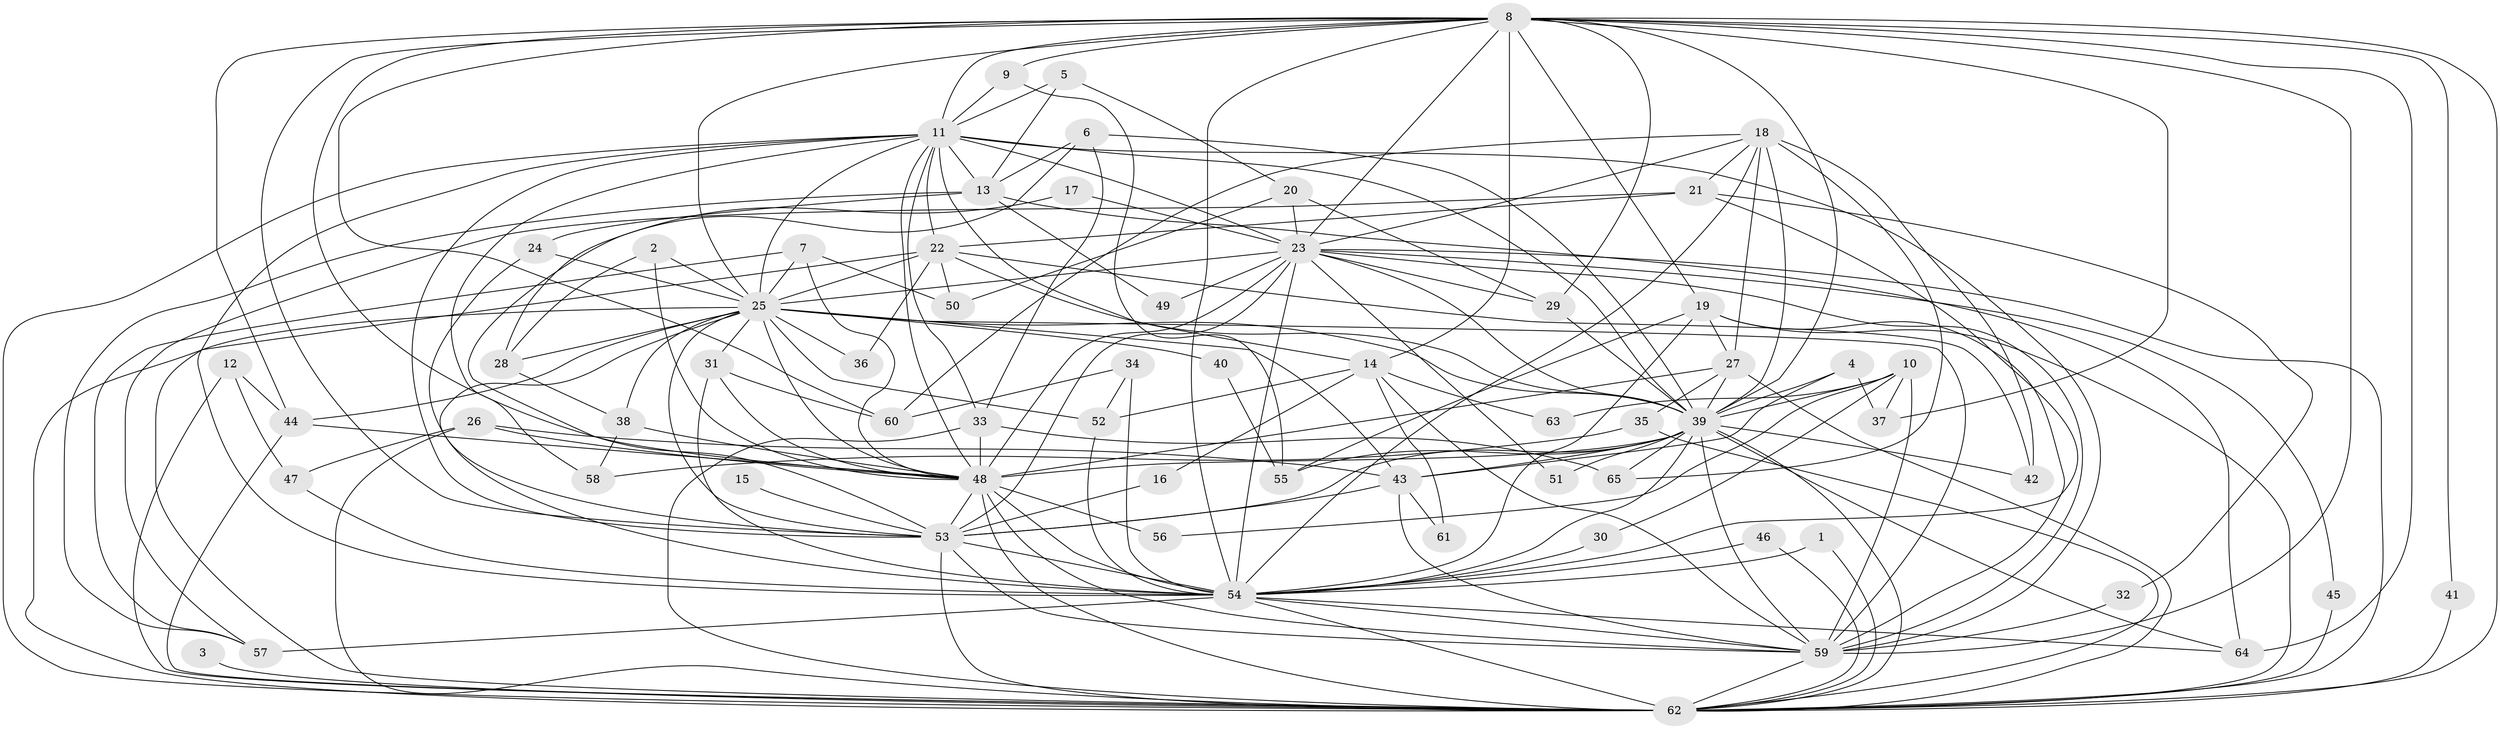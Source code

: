 // original degree distribution, {25: 0.015503875968992248, 22: 0.015503875968992248, 26: 0.015503875968992248, 18: 0.015503875968992248, 19: 0.007751937984496124, 28: 0.007751937984496124, 2: 0.5736434108527132, 3: 0.15503875968992248, 7: 0.015503875968992248, 6: 0.031007751937984496, 5: 0.015503875968992248, 4: 0.10852713178294573, 9: 0.007751937984496124, 8: 0.015503875968992248}
// Generated by graph-tools (version 1.1) at 2025/01/03/09/25 03:01:22]
// undirected, 65 vertices, 189 edges
graph export_dot {
graph [start="1"]
  node [color=gray90,style=filled];
  1;
  2;
  3;
  4;
  5;
  6;
  7;
  8;
  9;
  10;
  11;
  12;
  13;
  14;
  15;
  16;
  17;
  18;
  19;
  20;
  21;
  22;
  23;
  24;
  25;
  26;
  27;
  28;
  29;
  30;
  31;
  32;
  33;
  34;
  35;
  36;
  37;
  38;
  39;
  40;
  41;
  42;
  43;
  44;
  45;
  46;
  47;
  48;
  49;
  50;
  51;
  52;
  53;
  54;
  55;
  56;
  57;
  58;
  59;
  60;
  61;
  62;
  63;
  64;
  65;
  1 -- 54 [weight=1.0];
  1 -- 62 [weight=1.0];
  2 -- 25 [weight=1.0];
  2 -- 28 [weight=1.0];
  2 -- 48 [weight=1.0];
  3 -- 62 [weight=1.0];
  4 -- 37 [weight=1.0];
  4 -- 39 [weight=1.0];
  4 -- 43 [weight=1.0];
  5 -- 11 [weight=1.0];
  5 -- 13 [weight=1.0];
  5 -- 20 [weight=1.0];
  6 -- 13 [weight=1.0];
  6 -- 28 [weight=1.0];
  6 -- 33 [weight=1.0];
  6 -- 39 [weight=1.0];
  7 -- 25 [weight=1.0];
  7 -- 48 [weight=1.0];
  7 -- 50 [weight=1.0];
  7 -- 57 [weight=1.0];
  8 -- 9 [weight=1.0];
  8 -- 11 [weight=2.0];
  8 -- 14 [weight=2.0];
  8 -- 19 [weight=1.0];
  8 -- 23 [weight=2.0];
  8 -- 25 [weight=2.0];
  8 -- 29 [weight=1.0];
  8 -- 37 [weight=1.0];
  8 -- 39 [weight=3.0];
  8 -- 41 [weight=1.0];
  8 -- 44 [weight=1.0];
  8 -- 48 [weight=1.0];
  8 -- 53 [weight=1.0];
  8 -- 54 [weight=1.0];
  8 -- 59 [weight=2.0];
  8 -- 60 [weight=1.0];
  8 -- 62 [weight=2.0];
  8 -- 64 [weight=1.0];
  9 -- 11 [weight=1.0];
  9 -- 55 [weight=1.0];
  10 -- 30 [weight=1.0];
  10 -- 37 [weight=1.0];
  10 -- 39 [weight=2.0];
  10 -- 56 [weight=1.0];
  10 -- 59 [weight=2.0];
  10 -- 63 [weight=1.0];
  11 -- 13 [weight=1.0];
  11 -- 14 [weight=2.0];
  11 -- 22 [weight=1.0];
  11 -- 23 [weight=1.0];
  11 -- 25 [weight=2.0];
  11 -- 33 [weight=1.0];
  11 -- 39 [weight=1.0];
  11 -- 48 [weight=1.0];
  11 -- 53 [weight=1.0];
  11 -- 54 [weight=2.0];
  11 -- 58 [weight=1.0];
  11 -- 59 [weight=2.0];
  11 -- 62 [weight=1.0];
  12 -- 44 [weight=1.0];
  12 -- 47 [weight=1.0];
  12 -- 62 [weight=1.0];
  13 -- 24 [weight=1.0];
  13 -- 49 [weight=1.0];
  13 -- 57 [weight=1.0];
  13 -- 64 [weight=1.0];
  14 -- 16 [weight=1.0];
  14 -- 52 [weight=1.0];
  14 -- 59 [weight=1.0];
  14 -- 61 [weight=1.0];
  14 -- 63 [weight=1.0];
  15 -- 53 [weight=1.0];
  16 -- 53 [weight=1.0];
  17 -- 23 [weight=1.0];
  17 -- 53 [weight=1.0];
  18 -- 21 [weight=1.0];
  18 -- 23 [weight=1.0];
  18 -- 27 [weight=1.0];
  18 -- 39 [weight=1.0];
  18 -- 42 [weight=1.0];
  18 -- 54 [weight=1.0];
  18 -- 60 [weight=1.0];
  18 -- 65 [weight=1.0];
  19 -- 27 [weight=1.0];
  19 -- 54 [weight=1.0];
  19 -- 55 [weight=1.0];
  19 -- 59 [weight=1.0];
  19 -- 62 [weight=1.0];
  20 -- 23 [weight=1.0];
  20 -- 29 [weight=1.0];
  20 -- 50 [weight=1.0];
  21 -- 22 [weight=1.0];
  21 -- 32 [weight=1.0];
  21 -- 54 [weight=2.0];
  21 -- 57 [weight=1.0];
  22 -- 25 [weight=1.0];
  22 -- 36 [weight=1.0];
  22 -- 39 [weight=1.0];
  22 -- 42 [weight=1.0];
  22 -- 50 [weight=1.0];
  22 -- 62 [weight=1.0];
  23 -- 25 [weight=2.0];
  23 -- 29 [weight=1.0];
  23 -- 39 [weight=1.0];
  23 -- 45 [weight=1.0];
  23 -- 48 [weight=1.0];
  23 -- 49 [weight=1.0];
  23 -- 51 [weight=1.0];
  23 -- 53 [weight=1.0];
  23 -- 54 [weight=2.0];
  23 -- 59 [weight=1.0];
  23 -- 62 [weight=1.0];
  24 -- 25 [weight=1.0];
  24 -- 53 [weight=1.0];
  25 -- 28 [weight=1.0];
  25 -- 31 [weight=1.0];
  25 -- 36 [weight=1.0];
  25 -- 38 [weight=1.0];
  25 -- 39 [weight=2.0];
  25 -- 40 [weight=1.0];
  25 -- 43 [weight=1.0];
  25 -- 44 [weight=1.0];
  25 -- 48 [weight=1.0];
  25 -- 52 [weight=1.0];
  25 -- 53 [weight=2.0];
  25 -- 54 [weight=1.0];
  25 -- 59 [weight=1.0];
  25 -- 62 [weight=1.0];
  26 -- 43 [weight=1.0];
  26 -- 47 [weight=1.0];
  26 -- 48 [weight=1.0];
  26 -- 62 [weight=1.0];
  27 -- 35 [weight=1.0];
  27 -- 39 [weight=1.0];
  27 -- 48 [weight=2.0];
  27 -- 62 [weight=1.0];
  28 -- 38 [weight=1.0];
  29 -- 39 [weight=1.0];
  30 -- 54 [weight=1.0];
  31 -- 48 [weight=1.0];
  31 -- 54 [weight=1.0];
  31 -- 60 [weight=1.0];
  32 -- 59 [weight=1.0];
  33 -- 48 [weight=2.0];
  33 -- 62 [weight=1.0];
  33 -- 65 [weight=1.0];
  34 -- 52 [weight=1.0];
  34 -- 54 [weight=1.0];
  34 -- 60 [weight=1.0];
  35 -- 58 [weight=1.0];
  35 -- 62 [weight=1.0];
  38 -- 48 [weight=1.0];
  38 -- 58 [weight=1.0];
  39 -- 42 [weight=1.0];
  39 -- 43 [weight=1.0];
  39 -- 48 [weight=1.0];
  39 -- 51 [weight=2.0];
  39 -- 53 [weight=1.0];
  39 -- 54 [weight=1.0];
  39 -- 55 [weight=1.0];
  39 -- 59 [weight=2.0];
  39 -- 62 [weight=1.0];
  39 -- 64 [weight=1.0];
  39 -- 65 [weight=1.0];
  40 -- 55 [weight=1.0];
  41 -- 62 [weight=1.0];
  43 -- 53 [weight=2.0];
  43 -- 59 [weight=1.0];
  43 -- 61 [weight=1.0];
  44 -- 48 [weight=1.0];
  44 -- 62 [weight=1.0];
  45 -- 62 [weight=1.0];
  46 -- 54 [weight=1.0];
  46 -- 62 [weight=1.0];
  47 -- 54 [weight=1.0];
  48 -- 53 [weight=1.0];
  48 -- 54 [weight=2.0];
  48 -- 56 [weight=1.0];
  48 -- 59 [weight=1.0];
  48 -- 62 [weight=2.0];
  52 -- 54 [weight=1.0];
  53 -- 54 [weight=1.0];
  53 -- 59 [weight=2.0];
  53 -- 62 [weight=1.0];
  54 -- 57 [weight=1.0];
  54 -- 59 [weight=1.0];
  54 -- 62 [weight=1.0];
  54 -- 64 [weight=1.0];
  59 -- 62 [weight=1.0];
}
